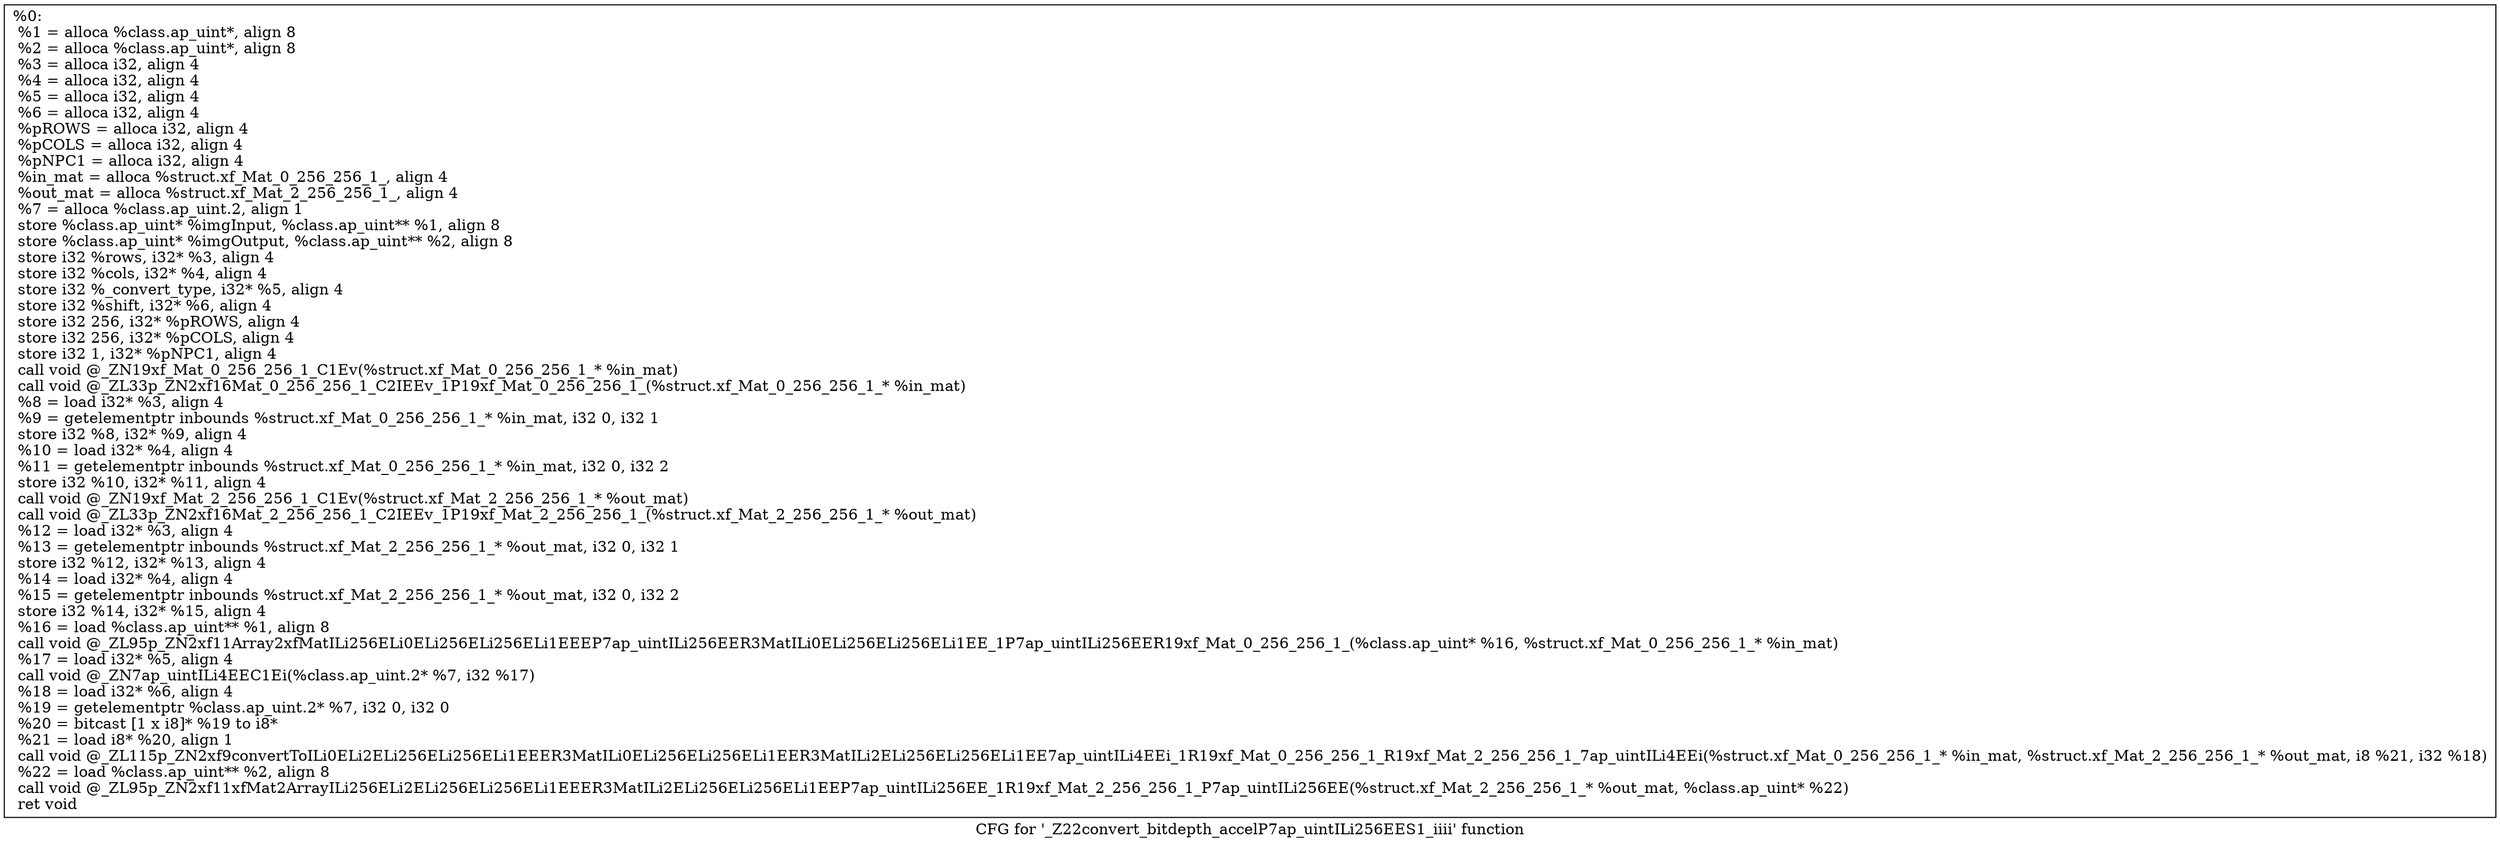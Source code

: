 digraph "CFG for '_Z22convert_bitdepth_accelP7ap_uintILi256EES1_iiii' function" {
	label="CFG for '_Z22convert_bitdepth_accelP7ap_uintILi256EES1_iiii' function";

	Node0x22aa6e0 [shape=record,label="{%0:\l  %1 = alloca %class.ap_uint*, align 8\l  %2 = alloca %class.ap_uint*, align 8\l  %3 = alloca i32, align 4\l  %4 = alloca i32, align 4\l  %5 = alloca i32, align 4\l  %6 = alloca i32, align 4\l  %pROWS = alloca i32, align 4\l  %pCOLS = alloca i32, align 4\l  %pNPC1 = alloca i32, align 4\l  %in_mat = alloca %struct.xf_Mat_0_256_256_1_, align 4\l  %out_mat = alloca %struct.xf_Mat_2_256_256_1_, align 4\l  %7 = alloca %class.ap_uint.2, align 1\l  store %class.ap_uint* %imgInput, %class.ap_uint** %1, align 8\l  store %class.ap_uint* %imgOutput, %class.ap_uint** %2, align 8\l  store i32 %rows, i32* %3, align 4\l  store i32 %cols, i32* %4, align 4\l  store i32 %_convert_type, i32* %5, align 4\l  store i32 %shift, i32* %6, align 4\l  store i32 256, i32* %pROWS, align 4\l  store i32 256, i32* %pCOLS, align 4\l  store i32 1, i32* %pNPC1, align 4\l  call void @_ZN19xf_Mat_0_256_256_1_C1Ev(%struct.xf_Mat_0_256_256_1_* %in_mat)\l  call void @_ZL33p_ZN2xf16Mat_0_256_256_1_C2IEEv_1P19xf_Mat_0_256_256_1_(%struct.xf_Mat_0_256_256_1_* %in_mat)\l  %8 = load i32* %3, align 4\l  %9 = getelementptr inbounds %struct.xf_Mat_0_256_256_1_* %in_mat, i32 0, i32 1\l  store i32 %8, i32* %9, align 4\l  %10 = load i32* %4, align 4\l  %11 = getelementptr inbounds %struct.xf_Mat_0_256_256_1_* %in_mat, i32 0, i32 2\l  store i32 %10, i32* %11, align 4\l  call void @_ZN19xf_Mat_2_256_256_1_C1Ev(%struct.xf_Mat_2_256_256_1_* %out_mat)\l  call void @_ZL33p_ZN2xf16Mat_2_256_256_1_C2IEEv_1P19xf_Mat_2_256_256_1_(%struct.xf_Mat_2_256_256_1_* %out_mat)\l  %12 = load i32* %3, align 4\l  %13 = getelementptr inbounds %struct.xf_Mat_2_256_256_1_* %out_mat, i32 0, i32 1\l  store i32 %12, i32* %13, align 4\l  %14 = load i32* %4, align 4\l  %15 = getelementptr inbounds %struct.xf_Mat_2_256_256_1_* %out_mat, i32 0, i32 2\l  store i32 %14, i32* %15, align 4\l  %16 = load %class.ap_uint** %1, align 8\l  call void @_ZL95p_ZN2xf11Array2xfMatILi256ELi0ELi256ELi256ELi1EEEP7ap_uintILi256EER3MatILi0ELi256ELi256ELi1EE_1P7ap_uintILi256EER19xf_Mat_0_256_256_1_(%class.ap_uint* %16, %struct.xf_Mat_0_256_256_1_* %in_mat)\l  %17 = load i32* %5, align 4\l  call void @_ZN7ap_uintILi4EEC1Ei(%class.ap_uint.2* %7, i32 %17)\l  %18 = load i32* %6, align 4\l  %19 = getelementptr %class.ap_uint.2* %7, i32 0, i32 0\l  %20 = bitcast [1 x i8]* %19 to i8*\l  %21 = load i8* %20, align 1\l  call void @_ZL115p_ZN2xf9convertToILi0ELi2ELi256ELi256ELi1EEER3MatILi0ELi256ELi256ELi1EER3MatILi2ELi256ELi256ELi1EE7ap_uintILi4EEi_1R19xf_Mat_0_256_256_1_R19xf_Mat_2_256_256_1_7ap_uintILi4EEi(%struct.xf_Mat_0_256_256_1_* %in_mat, %struct.xf_Mat_2_256_256_1_* %out_mat, i8 %21, i32 %18)\l  %22 = load %class.ap_uint** %2, align 8\l  call void @_ZL95p_ZN2xf11xfMat2ArrayILi256ELi2ELi256ELi256ELi1EEER3MatILi2ELi256ELi256ELi1EEP7ap_uintILi256EE_1R19xf_Mat_2_256_256_1_P7ap_uintILi256EE(%struct.xf_Mat_2_256_256_1_* %out_mat, %class.ap_uint* %22)\l  ret void\l}"];
}
